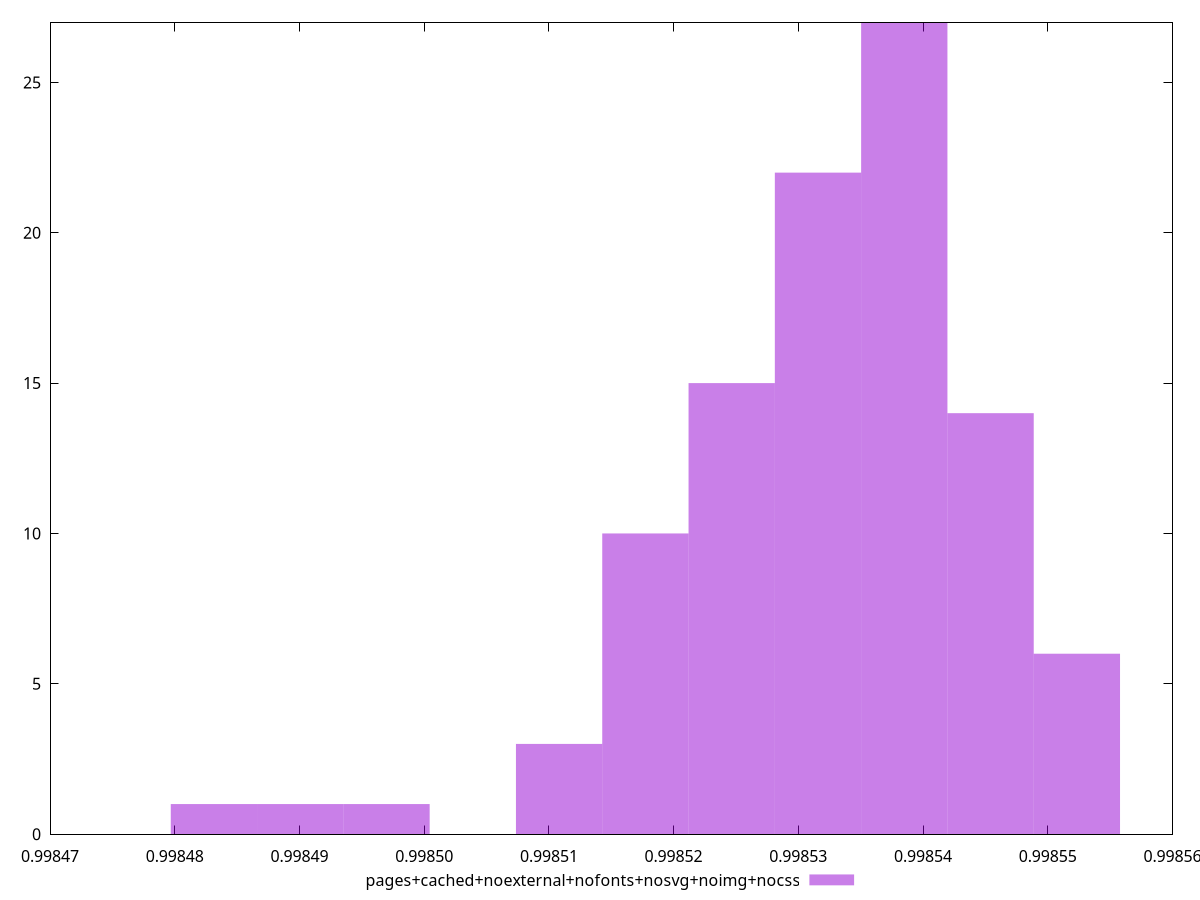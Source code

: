 $_pagesCachedNoexternalNofontsNosvgNoimgNocss <<EOF
0.9985384952323041 27
0.9985315761208041 22
0.9985177378978041 10
0.9985454143438041 14
0.998524657009304 15
0.9984969805633042 1
0.9984831423403041 1
0.998552333455304 6
0.9985108187863041 3
0.9984900614518042 1
EOF
set key outside below
set terminal pngcairo
set output "report_00004_2020-11-02T20-21-41.718Z/speed-index/pages+cached+noexternal+nofonts+nosvg+noimg+nocss//hist.png"
set yrange [0:27]
set boxwidth 0.0000069191114999882484
set style fill transparent solid 0.5 noborder
plot $_pagesCachedNoexternalNofontsNosvgNoimgNocss title "pages+cached+noexternal+nofonts+nosvg+noimg+nocss" with boxes ,